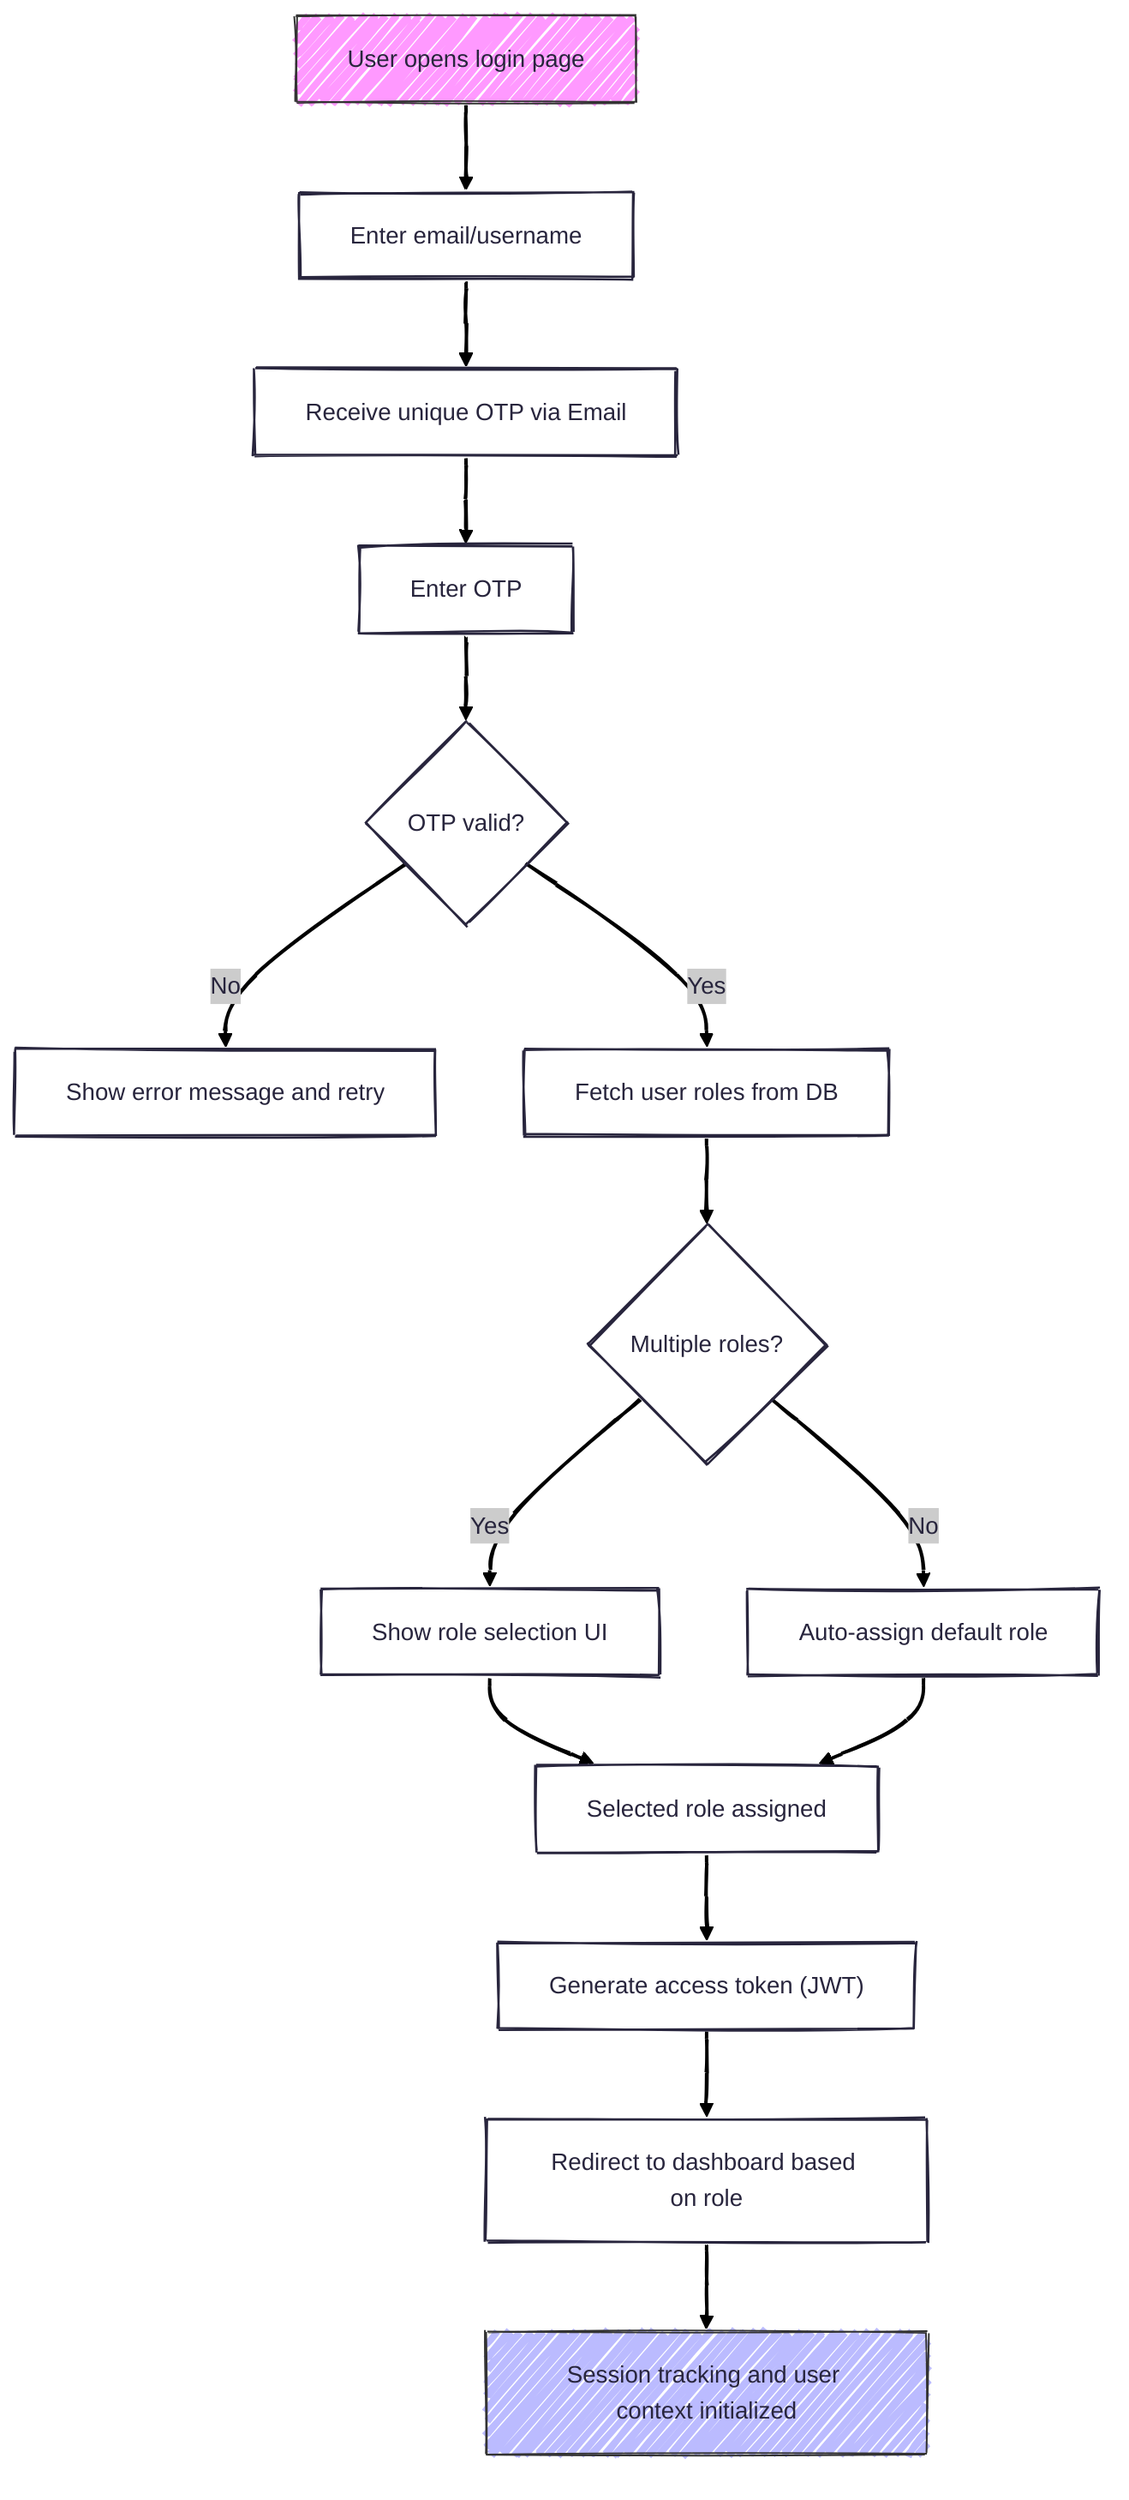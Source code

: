 ---
config:
  theme: redux
  look: handDrawn
  layout: fixed
---
flowchart TD
    A["User opens login page"] --> B["Enter email/username"]
    B --> C["Receive unique OTP via Email"]
    C --> D["Enter OTP"]
    D --> E{"OTP valid?"}
    E -- No --> F["Show error message and retry"]
    E -- Yes --> G["Fetch user roles from DB"]
    G --> H{"Multiple roles?"}
    H -- Yes --> I["Show role selection UI"]
    H -- No --> J["Auto-assign default role"]
    I --> K["Selected role assigned"]
    J --> K
    K --> L["Generate access token (JWT)"]
    L --> M["Redirect to dashboard based on role"]
    M --> N["Session tracking and user context initialized"]
    style A fill:#f9f,stroke:#333,stroke-width:1px
    style N fill:#bbf,stroke:#333,stroke-width:1px